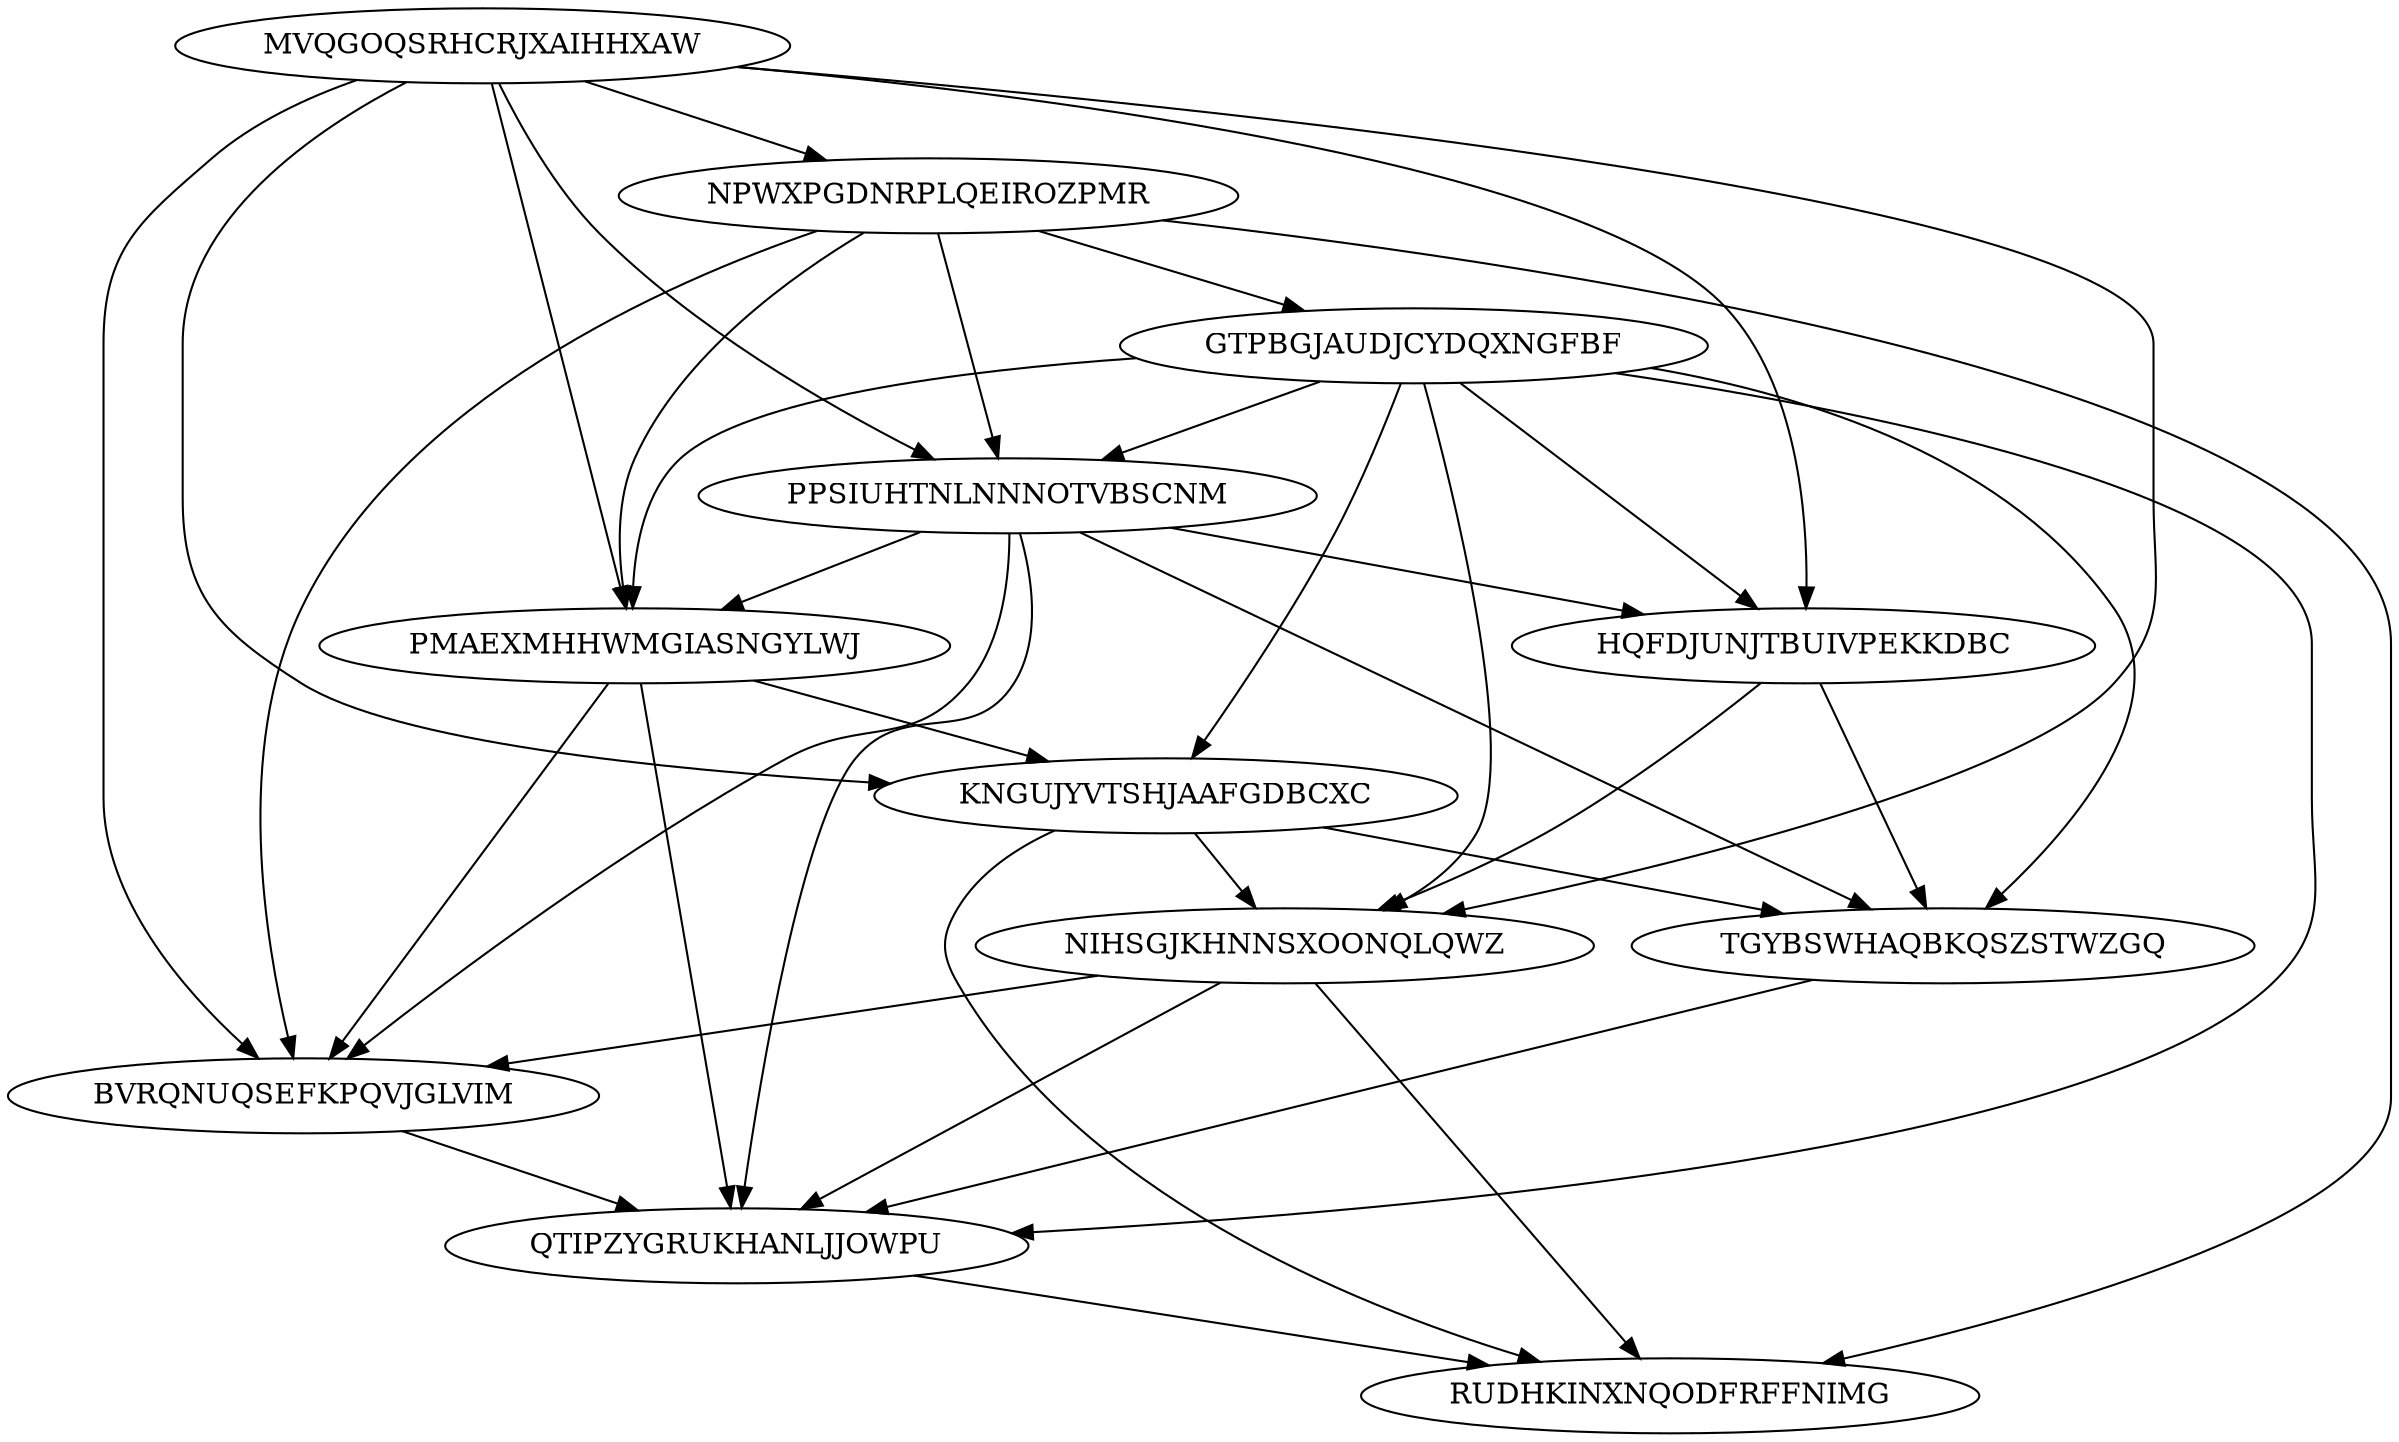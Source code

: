 digraph "N12M38" {
	MVQGOQSRHCRJXAIHHXAW			[Weight=19, Start=0, Processor=1];
	NPWXPGDNRPLQEIROZPMR			[Weight=15, Start=19, Processor=1];
	GTPBGJAUDJCYDQXNGFBF			[Weight=11, Start=34, Processor=1];
	PPSIUHTNLNNNOTVBSCNM			[Weight=20, Start=45, Processor=1];
	PMAEXMHHWMGIASNGYLWJ			[Weight=20, Start=65, Processor=1];
	KNGUJYVTSHJAAFGDBCXC			[Weight=20, Start=85, Processor=1];
	HQFDJUNJTBUIVPEKKDBC			[Weight=18, Start=79, Processor=2];
	NIHSGJKHNNSXOONQLQWZ			[Weight=20, Start=108, Processor=1];
	TGYBSWHAQBKQSZSTWZGQ			[Weight=17, Start=118, Processor=2];
	BVRQNUQSEFKPQVJGLVIM			[Weight=19, Start=128, Processor=1];
	QTIPZYGRUKHANLJJOWPU			[Weight=10, Start=153, Processor=1];
	RUDHKINXNQODFRFFNIMG			[Weight=16, Start=163, Processor=1];
	GTPBGJAUDJCYDQXNGFBF -> PPSIUHTNLNNNOTVBSCNM		[Weight=10];
	MVQGOQSRHCRJXAIHHXAW -> HQFDJUNJTBUIVPEKKDBC		[Weight=12];
	TGYBSWHAQBKQSZSTWZGQ -> QTIPZYGRUKHANLJJOWPU		[Weight=18];
	PPSIUHTNLNNNOTVBSCNM -> TGYBSWHAQBKQSZSTWZGQ		[Weight=16];
	MVQGOQSRHCRJXAIHHXAW -> BVRQNUQSEFKPQVJGLVIM		[Weight=10];
	GTPBGJAUDJCYDQXNGFBF -> KNGUJYVTSHJAAFGDBCXC		[Weight=18];
	GTPBGJAUDJCYDQXNGFBF -> HQFDJUNJTBUIVPEKKDBC		[Weight=17];
	PPSIUHTNLNNNOTVBSCNM -> PMAEXMHHWMGIASNGYLWJ		[Weight=19];
	NPWXPGDNRPLQEIROZPMR -> BVRQNUQSEFKPQVJGLVIM		[Weight=11];
	KNGUJYVTSHJAAFGDBCXC -> NIHSGJKHNNSXOONQLQWZ		[Weight=14];
	NIHSGJKHNNSXOONQLQWZ -> BVRQNUQSEFKPQVJGLVIM		[Weight=12];
	HQFDJUNJTBUIVPEKKDBC -> NIHSGJKHNNSXOONQLQWZ		[Weight=11];
	KNGUJYVTSHJAAFGDBCXC -> TGYBSWHAQBKQSZSTWZGQ		[Weight=13];
	KNGUJYVTSHJAAFGDBCXC -> RUDHKINXNQODFRFFNIMG		[Weight=17];
	NIHSGJKHNNSXOONQLQWZ -> RUDHKINXNQODFRFFNIMG		[Weight=16];
	MVQGOQSRHCRJXAIHHXAW -> PPSIUHTNLNNNOTVBSCNM		[Weight=14];
	GTPBGJAUDJCYDQXNGFBF -> TGYBSWHAQBKQSZSTWZGQ		[Weight=16];
	PPSIUHTNLNNNOTVBSCNM -> BVRQNUQSEFKPQVJGLVIM		[Weight=15];
	PMAEXMHHWMGIASNGYLWJ -> QTIPZYGRUKHANLJJOWPU		[Weight=18];
	GTPBGJAUDJCYDQXNGFBF -> QTIPZYGRUKHANLJJOWPU		[Weight=19];
	MVQGOQSRHCRJXAIHHXAW -> NPWXPGDNRPLQEIROZPMR		[Weight=18];
	NPWXPGDNRPLQEIROZPMR -> GTPBGJAUDJCYDQXNGFBF		[Weight=13];
	QTIPZYGRUKHANLJJOWPU -> RUDHKINXNQODFRFFNIMG		[Weight=19];
	PMAEXMHHWMGIASNGYLWJ -> BVRQNUQSEFKPQVJGLVIM		[Weight=16];
	MVQGOQSRHCRJXAIHHXAW -> PMAEXMHHWMGIASNGYLWJ		[Weight=16];
	BVRQNUQSEFKPQVJGLVIM -> QTIPZYGRUKHANLJJOWPU		[Weight=20];
	PPSIUHTNLNNNOTVBSCNM -> QTIPZYGRUKHANLJJOWPU		[Weight=15];
	MVQGOQSRHCRJXAIHHXAW -> KNGUJYVTSHJAAFGDBCXC		[Weight=10];
	NPWXPGDNRPLQEIROZPMR -> PPSIUHTNLNNNOTVBSCNM		[Weight=15];
	NIHSGJKHNNSXOONQLQWZ -> QTIPZYGRUKHANLJJOWPU		[Weight=17];
	GTPBGJAUDJCYDQXNGFBF -> NIHSGJKHNNSXOONQLQWZ		[Weight=14];
	GTPBGJAUDJCYDQXNGFBF -> PMAEXMHHWMGIASNGYLWJ		[Weight=12];
	PPSIUHTNLNNNOTVBSCNM -> HQFDJUNJTBUIVPEKKDBC		[Weight=14];
	NPWXPGDNRPLQEIROZPMR -> RUDHKINXNQODFRFFNIMG		[Weight=10];
	PMAEXMHHWMGIASNGYLWJ -> KNGUJYVTSHJAAFGDBCXC		[Weight=14];
	MVQGOQSRHCRJXAIHHXAW -> NIHSGJKHNNSXOONQLQWZ		[Weight=19];
	HQFDJUNJTBUIVPEKKDBC -> TGYBSWHAQBKQSZSTWZGQ		[Weight=14];
	NPWXPGDNRPLQEIROZPMR -> PMAEXMHHWMGIASNGYLWJ		[Weight=17];
}
